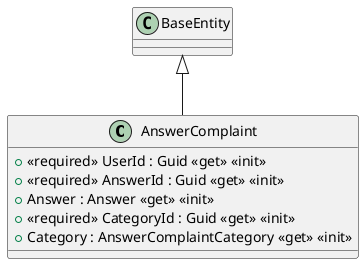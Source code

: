 @startuml
class AnswerComplaint {
    + <<required>> UserId : Guid <<get>> <<init>>
    + <<required>> AnswerId : Guid <<get>> <<init>>
    + Answer : Answer <<get>> <<init>>
    + <<required>> CategoryId : Guid <<get>> <<init>>
    + Category : AnswerComplaintCategory <<get>> <<init>>
}
BaseEntity <|-- AnswerComplaint
@enduml
